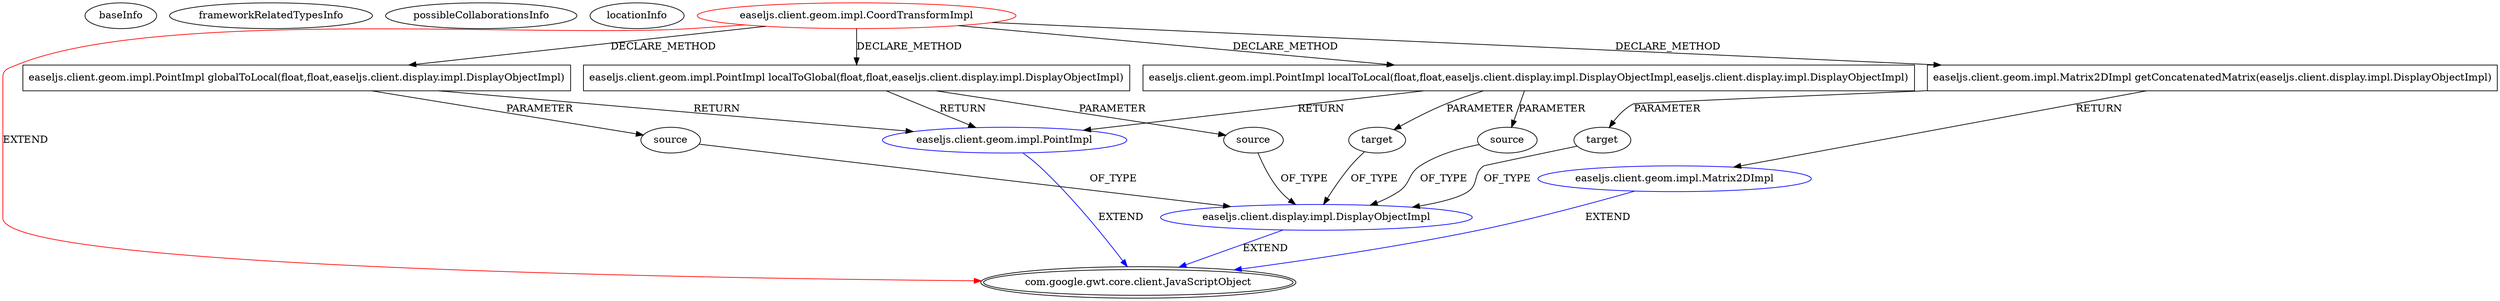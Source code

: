 digraph {
baseInfo[graphId=104,category="extension_graph",isAnonymous=false,possibleRelation=true]
frameworkRelatedTypesInfo[0="com.google.gwt.core.client.JavaScriptObject"]
possibleCollaborationsInfo[0="104~CLIENT_METHOD_DECLARATION-RETURN_TYPE-CLIENT_METHOD_DECLARATION-RETURN_TYPE-CLIENT_METHOD_DECLARATION-RETURN_TYPE-~com.google.gwt.core.client.JavaScriptObject ~com.google.gwt.core.client.JavaScriptObject ~false~false",1="104~CLIENT_METHOD_DECLARATION-PARAMETER_DECLARATION-CLIENT_METHOD_DECLARATION-PARAMETER_DECLARATION-CLIENT_METHOD_DECLARATION-PARAMETER_DECLARATION-CLIENT_METHOD_DECLARATION-PARAMETER_DECLARATION-CLIENT_METHOD_DECLARATION-PARAMETER_DECLARATION-~com.google.gwt.core.client.JavaScriptObject ~com.google.gwt.core.client.JavaScriptObject ~false~false",2="104~CLIENT_METHOD_DECLARATION-RETURN_TYPE-~com.google.gwt.core.client.JavaScriptObject ~com.google.gwt.core.client.JavaScriptObject ~false~false"]
locationInfo[projectName="Coleim-easeljs-gwt_0.6",filePath="/Coleim-easeljs-gwt_0.6/easeljs-gwt_0.6-master/src/easeljs/client/geom/impl/CoordTransformImpl.java",contextSignature="CoordTransformImpl",graphId="104"]
0[label="easeljs.client.geom.impl.CoordTransformImpl",vertexType="ROOT_CLIENT_CLASS_DECLARATION",isFrameworkType=false,color=red]
1[label="com.google.gwt.core.client.JavaScriptObject",vertexType="FRAMEWORK_CLASS_TYPE",isFrameworkType=true,peripheries=2]
2[label="easeljs.client.geom.impl.PointImpl localToGlobal(float,float,easeljs.client.display.impl.DisplayObjectImpl)",vertexType="CLIENT_METHOD_DECLARATION",isFrameworkType=false,shape=box]
3[label="easeljs.client.geom.impl.PointImpl",vertexType="REFERENCE_CLIENT_CLASS_DECLARATION",isFrameworkType=false,color=blue]
5[label="source",vertexType="PARAMETER_DECLARATION",isFrameworkType=false]
6[label="easeljs.client.display.impl.DisplayObjectImpl",vertexType="REFERENCE_CLIENT_CLASS_DECLARATION",isFrameworkType=false,color=blue]
8[label="easeljs.client.geom.impl.PointImpl globalToLocal(float,float,easeljs.client.display.impl.DisplayObjectImpl)",vertexType="CLIENT_METHOD_DECLARATION",isFrameworkType=false,shape=box]
10[label="source",vertexType="PARAMETER_DECLARATION",isFrameworkType=false]
12[label="easeljs.client.geom.impl.PointImpl localToLocal(float,float,easeljs.client.display.impl.DisplayObjectImpl,easeljs.client.display.impl.DisplayObjectImpl)",vertexType="CLIENT_METHOD_DECLARATION",isFrameworkType=false,shape=box]
14[label="source",vertexType="PARAMETER_DECLARATION",isFrameworkType=false]
16[label="target",vertexType="PARAMETER_DECLARATION",isFrameworkType=false]
18[label="easeljs.client.geom.impl.Matrix2DImpl getConcatenatedMatrix(easeljs.client.display.impl.DisplayObjectImpl)",vertexType="CLIENT_METHOD_DECLARATION",isFrameworkType=false,shape=box]
19[label="easeljs.client.geom.impl.Matrix2DImpl",vertexType="REFERENCE_CLIENT_CLASS_DECLARATION",isFrameworkType=false,color=blue]
21[label="target",vertexType="PARAMETER_DECLARATION",isFrameworkType=false]
0->1[label="EXTEND",color=red]
0->2[label="DECLARE_METHOD"]
3->1[label="EXTEND",color=blue]
2->3[label="RETURN"]
6->1[label="EXTEND",color=blue]
5->6[label="OF_TYPE"]
2->5[label="PARAMETER"]
0->8[label="DECLARE_METHOD"]
8->3[label="RETURN"]
10->6[label="OF_TYPE"]
8->10[label="PARAMETER"]
0->12[label="DECLARE_METHOD"]
12->3[label="RETURN"]
14->6[label="OF_TYPE"]
12->14[label="PARAMETER"]
16->6[label="OF_TYPE"]
12->16[label="PARAMETER"]
0->18[label="DECLARE_METHOD"]
19->1[label="EXTEND",color=blue]
18->19[label="RETURN"]
21->6[label="OF_TYPE"]
18->21[label="PARAMETER"]
}
